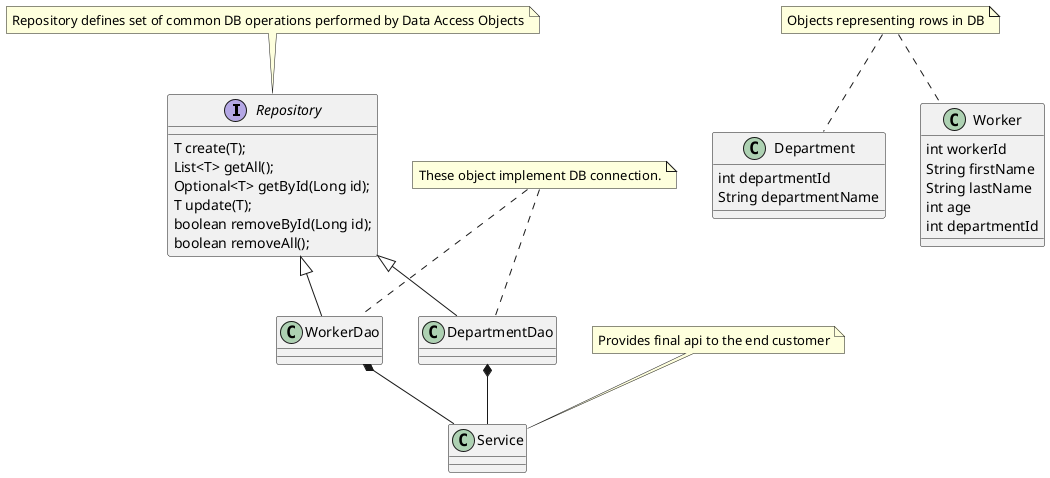 @startuml
'https://plantuml.com/class-diagram

interface Repository {
    T create(T);
    List<T> getAll();
    Optional<T> getById(Long id);
    T update(T);
    boolean removeById(Long id);
    boolean removeAll();
}

note "Repository defines set of common DB operations performed by Data Access Objects" as N3

N3 .. Repository

class DepartmentDao
class WorkerDao
class Service

note "Provides final api to the end customer" as N4
N4 .. Service

Repository <|-- DepartmentDao
Repository <|-- WorkerDao

WorkerDao *-- Service
DepartmentDao *-- Service

note "These object implement DB connection." as N2
N2 .. DepartmentDao
N2 .. WorkerDao


class Department {
    int departmentId
    String departmentName
}

class Worker {
    int workerId
    String firstName
    String lastName
    int age
    int departmentId
}

note "Objects representing rows in DB" as N1

N1 .. Department
N1 .. Worker

@enduml